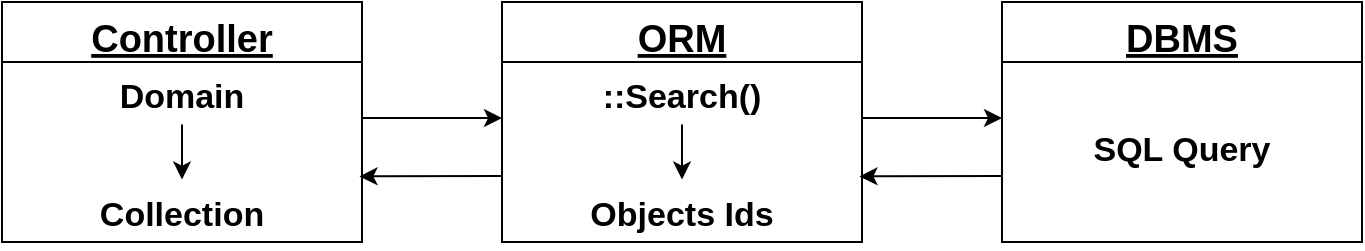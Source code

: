 <mxfile version="20.2.8" type="device"><diagram id="C5RBs43oDa-KdzZeNtuy" name="Page-1"><mxGraphModel dx="1550" dy="867" grid="1" gridSize="10" guides="1" tooltips="1" connect="1" arrows="1" fold="1" page="1" pageScale="1" pageWidth="827" pageHeight="1169" math="0" shadow="0"><root><mxCell id="WIyWlLk6GJQsqaUBKTNV-0"/><mxCell id="WIyWlLk6GJQsqaUBKTNV-1" parent="WIyWlLk6GJQsqaUBKTNV-0"/><mxCell id="Jd-VAip4-HbnaQZlb3U_-1" value="" style="group" parent="WIyWlLk6GJQsqaUBKTNV-1" vertex="1" connectable="0"><mxGeometry x="80" y="100" width="180" height="120" as="geometry"/></mxCell><mxCell id="Jd-VAip4-HbnaQZlb3U_-16" value="" style="group" parent="Jd-VAip4-HbnaQZlb3U_-1" vertex="1" connectable="0"><mxGeometry width="180" height="120" as="geometry"/></mxCell><mxCell id="zkfFHV4jXpPFQw0GAbJ--0" value="Controller" style="swimlane;fontStyle=5;align=center;verticalAlign=top;childLayout=stackLayout;horizontal=1;startSize=30;horizontalStack=0;resizeParent=1;resizeLast=0;collapsible=1;marginBottom=0;rounded=0;shadow=0;strokeWidth=1;fontSize=19;" parent="Jd-VAip4-HbnaQZlb3U_-16" vertex="1"><mxGeometry width="180" height="120" as="geometry"><mxRectangle x="230" y="140" width="160" height="26" as="alternateBounds"/></mxGeometry></mxCell><mxCell id="zkfFHV4jXpPFQw0GAbJ--1" value="Domain" style="text;align=center;verticalAlign=top;spacingLeft=4;spacingRight=4;overflow=hidden;rotatable=0;points=[[0,0.5],[1,0.5]];portConstraint=eastwest;fontStyle=1;fontSize=17;" parent="zkfFHV4jXpPFQw0GAbJ--0" vertex="1"><mxGeometry y="30" width="180" height="31.2" as="geometry"/></mxCell><mxCell id="zkfFHV4jXpPFQw0GAbJ--2" value="Collection" style="text;align=center;verticalAlign=top;spacingLeft=4;spacingRight=4;overflow=hidden;rotatable=0;points=[[0,0.5],[1,0.5]];portConstraint=eastwest;rounded=0;shadow=0;html=0;fontStyle=1;fontSize=17;" parent="Jd-VAip4-HbnaQZlb3U_-16" vertex="1"><mxGeometry y="88.8" width="180" height="31.2" as="geometry"/></mxCell><mxCell id="Jd-VAip4-HbnaQZlb3U_-0" value="" style="endArrow=classic;html=1;rounded=0;" parent="Jd-VAip4-HbnaQZlb3U_-16" source="zkfFHV4jXpPFQw0GAbJ--1" target="zkfFHV4jXpPFQw0GAbJ--2" edge="1"><mxGeometry width="50" height="50" relative="1" as="geometry"><mxPoint x="472.5" y="480" as="sourcePoint"/><mxPoint x="495" y="456" as="targetPoint"/></mxGeometry></mxCell><mxCell id="Jd-VAip4-HbnaQZlb3U_-2" value="" style="group" parent="WIyWlLk6GJQsqaUBKTNV-1" vertex="1" connectable="0"><mxGeometry x="330" y="100" width="180" height="120" as="geometry"/></mxCell><mxCell id="Jd-VAip4-HbnaQZlb3U_-3" value="ORM" style="swimlane;fontStyle=5;align=center;verticalAlign=top;childLayout=stackLayout;horizontal=1;startSize=30;horizontalStack=0;resizeParent=1;resizeLast=0;collapsible=1;marginBottom=0;rounded=0;shadow=0;strokeWidth=1;fontSize=19;" parent="Jd-VAip4-HbnaQZlb3U_-2" vertex="1"><mxGeometry width="180" height="120" as="geometry"><mxRectangle x="230" y="140" width="160" height="26" as="alternateBounds"/></mxGeometry></mxCell><mxCell id="Jd-VAip4-HbnaQZlb3U_-4" value="::Search()" style="text;align=center;verticalAlign=top;spacingLeft=4;spacingRight=4;overflow=hidden;rotatable=0;points=[[0,0.5],[1,0.5]];portConstraint=eastwest;fontStyle=1;fontSize=17;" parent="Jd-VAip4-HbnaQZlb3U_-3" vertex="1"><mxGeometry y="30" width="180" height="31.2" as="geometry"/></mxCell><mxCell id="Jd-VAip4-HbnaQZlb3U_-5" value="Objects Ids" style="text;align=center;verticalAlign=top;spacingLeft=4;spacingRight=4;overflow=hidden;rotatable=0;points=[[0,0.5],[1,0.5]];portConstraint=eastwest;rounded=0;shadow=0;html=0;fontStyle=1;fontSize=17;" parent="Jd-VAip4-HbnaQZlb3U_-2" vertex="1"><mxGeometry y="88.8" width="180" height="31.2" as="geometry"/></mxCell><mxCell id="Jd-VAip4-HbnaQZlb3U_-6" value="" style="endArrow=classic;html=1;rounded=0;" parent="Jd-VAip4-HbnaQZlb3U_-2" source="Jd-VAip4-HbnaQZlb3U_-4" target="Jd-VAip4-HbnaQZlb3U_-5" edge="1"><mxGeometry width="50" height="50" relative="1" as="geometry"><mxPoint x="472.5" y="480" as="sourcePoint"/><mxPoint x="495" y="456" as="targetPoint"/></mxGeometry></mxCell><mxCell id="Jd-VAip4-HbnaQZlb3U_-15" value="" style="group" parent="WIyWlLk6GJQsqaUBKTNV-1" vertex="1" connectable="0"><mxGeometry x="580" y="100" width="180" height="120" as="geometry"/></mxCell><mxCell id="Jd-VAip4-HbnaQZlb3U_-10" value="" style="group" parent="Jd-VAip4-HbnaQZlb3U_-15" vertex="1" connectable="0"><mxGeometry width="180" height="120" as="geometry"/></mxCell><mxCell id="Jd-VAip4-HbnaQZlb3U_-11" value="DBMS" style="swimlane;fontStyle=5;align=center;verticalAlign=top;childLayout=stackLayout;horizontal=1;startSize=30;horizontalStack=0;resizeParent=1;resizeLast=0;collapsible=1;marginBottom=0;rounded=0;shadow=0;strokeWidth=1;fontSize=19;" parent="Jd-VAip4-HbnaQZlb3U_-10" vertex="1"><mxGeometry width="180" height="120" as="geometry"><mxRectangle x="230" y="140" width="160" height="26" as="alternateBounds"/></mxGeometry></mxCell><mxCell id="Jd-VAip4-HbnaQZlb3U_-12" value="SQL Query" style="text;align=center;verticalAlign=top;spacingLeft=4;spacingRight=4;overflow=hidden;rotatable=0;points=[[0,0.5],[1,0.5]];portConstraint=eastwest;fontStyle=1;fontSize=17;" parent="Jd-VAip4-HbnaQZlb3U_-15" vertex="1"><mxGeometry y="56.4" width="180" height="31.2" as="geometry"/></mxCell><mxCell id="Jd-VAip4-HbnaQZlb3U_-18" value="" style="endArrow=classic;startArrow=none;html=1;rounded=0;fontSize=13;startFill=0;" parent="WIyWlLk6GJQsqaUBKTNV-1" edge="1"><mxGeometry width="50" height="50" relative="1" as="geometry"><mxPoint x="260" y="158" as="sourcePoint"/><mxPoint x="330" y="158" as="targetPoint"/></mxGeometry></mxCell><mxCell id="3qOaxfDXiMjZctyKmSbU-0" value="" style="endArrow=classic;startArrow=none;html=1;rounded=0;fontSize=13;startFill=0;entryX=0.993;entryY=0.045;entryDx=0;entryDy=0;entryPerimeter=0;" edge="1" parent="WIyWlLk6GJQsqaUBKTNV-1"><mxGeometry width="50" height="50" relative="1" as="geometry"><mxPoint x="330" y="187" as="sourcePoint"/><mxPoint x="258.74" y="187.204" as="targetPoint"/></mxGeometry></mxCell><mxCell id="3qOaxfDXiMjZctyKmSbU-1" value="" style="endArrow=classic;startArrow=none;html=1;rounded=0;fontSize=13;startFill=0;" edge="1" parent="WIyWlLk6GJQsqaUBKTNV-1"><mxGeometry width="50" height="50" relative="1" as="geometry"><mxPoint x="510" y="158" as="sourcePoint"/><mxPoint x="580" y="158" as="targetPoint"/></mxGeometry></mxCell><mxCell id="3qOaxfDXiMjZctyKmSbU-2" value="" style="endArrow=classic;startArrow=none;html=1;rounded=0;fontSize=13;startFill=0;entryX=0.993;entryY=0.045;entryDx=0;entryDy=0;entryPerimeter=0;" edge="1" parent="WIyWlLk6GJQsqaUBKTNV-1"><mxGeometry width="50" height="50" relative="1" as="geometry"><mxPoint x="580" y="187" as="sourcePoint"/><mxPoint x="508.74" y="187.204" as="targetPoint"/></mxGeometry></mxCell></root></mxGraphModel></diagram></mxfile>